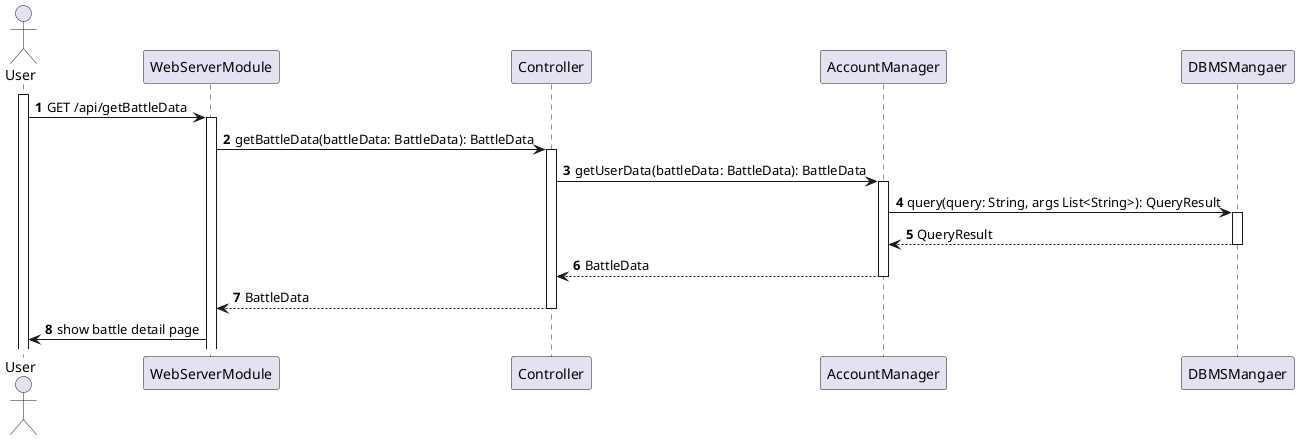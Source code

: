 @startuml

autonumber
actor User as U
participant WebServerModule as WS
participant Controller as C
participant AccountManager as AM
participant DBMSMangaer as DBMS

activate U
U->WS: GET /api/getBattleData
activate WS
WS->C: getBattleData(battleData: BattleData): BattleData
activate C 
C->AM: getUserData(battleData: BattleData): BattleData
activate AM
AM->DBMS: query(query: String, args List<String>): QueryResult
activate DBMS
DBMS-->AM: QueryResult
deactivate DBMS
AM-->C: BattleData
deactivate AM
C-->WS: BattleData
deactivate C
WS->U: show battle detail page



@enduml